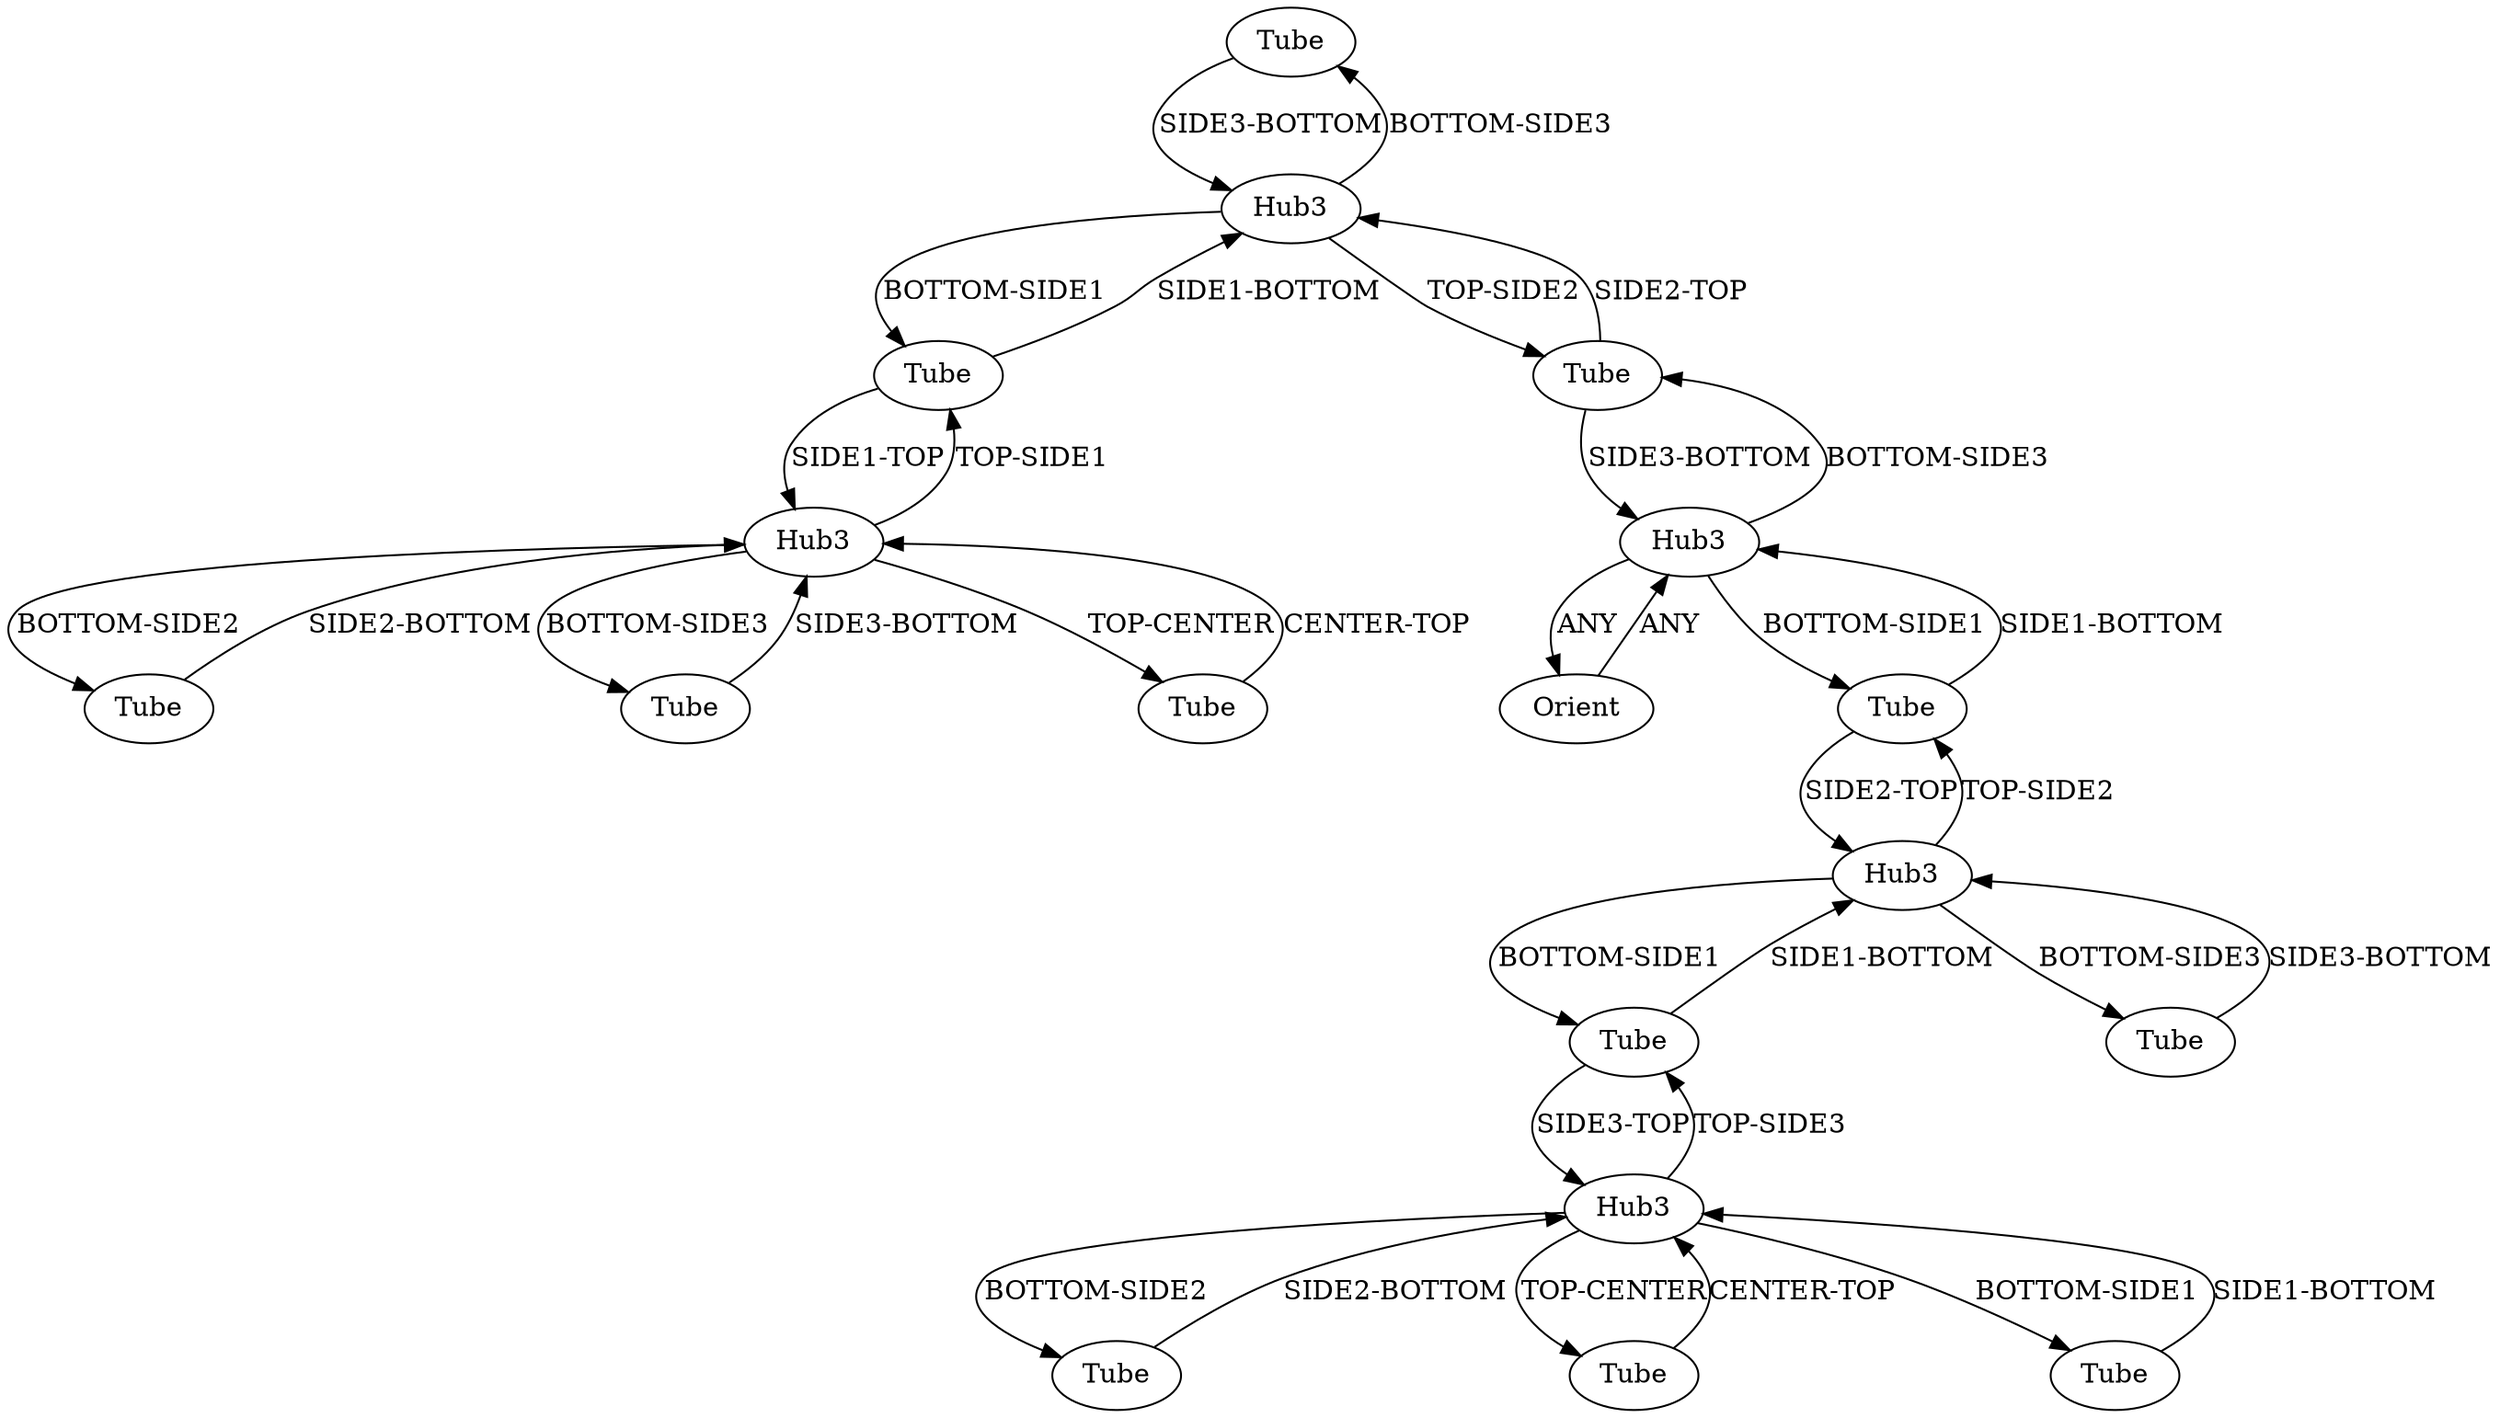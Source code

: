 /* Created by igraph 0.10.2 */
digraph {
  0 [
    instance=Tube_instance_1
    label=Tube
  ];
  1 [
    instance=Orient
    label=Orient
  ];
  2 [
    instance=Tube_instance_3
    label=Tube
  ];
  3 [
    instance=Tube_instance_4
    label=Tube
  ];
  4 [
    instance=Tube_instance_5
    label=Tube
  ];
  5 [
    instance=Hub3_instance_1
    label=Hub3
  ];
  6 [
    instance=Hub3_instance_2
    label=Hub3
  ];
  7 [
    instance=Tube_instance_7
    label=Tube
  ];
  8 [
    instance=Tube_instance_8
    label=Tube
  ];
  9 [
    instance=Tube_instance_9
    label=Tube
  ];
  10 [
    instance=Hub3_instance_3
    label=Hub3
  ];
  11 [
    instance=Tube_instance_11
    label=Tube
  ];
  12 [
    instance=Tube_instance_12
    label=Tube
  ];
  13 [
    instance=Tube_instance_14
    label=Tube
  ];
  14 [
    instance=Hub3_instance_4
    label=Hub3
  ];
  15 [
    instance=Hub3_instance_5
    label=Hub3
  ];
  16 [
    instance=Tube_instance_15
    label=Tube
  ];
  17 [
    instance=Tube_instance_16
    label=Tube
  ];

  0 -> 6 [
    label="SIDE3-BOTTOM"
  ];
  1 -> 10 [
    label=ANY
  ];
  2 -> 5 [
    label="SIDE3-TOP"
  ];
  2 -> 14 [
    label="SIDE1-BOTTOM"
  ];
  3 -> 6 [
    label="SIDE1-BOTTOM"
  ];
  3 -> 15 [
    label="SIDE1-TOP"
  ];
  4 -> 15 [
    label="SIDE2-BOTTOM"
  ];
  5 -> 2 [
    label="TOP-SIDE3"
  ];
  5 -> 8 [
    label="BOTTOM-SIDE2"
  ];
  5 -> 9 [
    label="TOP-CENTER"
  ];
  5 -> 13 [
    label="BOTTOM-SIDE1"
  ];
  6 -> 0 [
    label="BOTTOM-SIDE3"
  ];
  6 -> 3 [
    label="BOTTOM-SIDE1"
  ];
  6 -> 11 [
    label="TOP-SIDE2"
  ];
  7 -> 10 [
    label="SIDE1-BOTTOM"
  ];
  7 -> 14 [
    label="SIDE2-TOP"
  ];
  8 -> 5 [
    label="SIDE2-BOTTOM"
  ];
  9 -> 5 [
    label="CENTER-TOP"
  ];
  10 -> 1 [
    label=ANY
  ];
  10 -> 7 [
    label="BOTTOM-SIDE1"
  ];
  10 -> 11 [
    label="BOTTOM-SIDE3"
  ];
  11 -> 6 [
    label="SIDE2-TOP"
  ];
  11 -> 10 [
    label="SIDE3-BOTTOM"
  ];
  12 -> 15 [
    label="SIDE3-BOTTOM"
  ];
  13 -> 5 [
    label="SIDE1-BOTTOM"
  ];
  14 -> 2 [
    label="BOTTOM-SIDE1"
  ];
  14 -> 7 [
    label="TOP-SIDE2"
  ];
  14 -> 16 [
    label="BOTTOM-SIDE3"
  ];
  15 -> 3 [
    label="TOP-SIDE1"
  ];
  15 -> 4 [
    label="BOTTOM-SIDE2"
  ];
  15 -> 12 [
    label="BOTTOM-SIDE3"
  ];
  15 -> 17 [
    label="TOP-CENTER"
  ];
  16 -> 14 [
    label="SIDE3-BOTTOM"
  ];
  17 -> 15 [
    label="CENTER-TOP"
  ];
}
